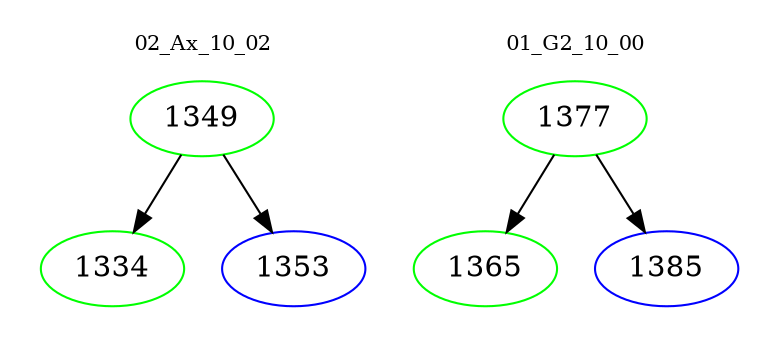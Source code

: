 digraph{
subgraph cluster_0 {
color = white
label = "02_Ax_10_02";
fontsize=10;
T0_1349 [label="1349", color="green"]
T0_1349 -> T0_1334 [color="black"]
T0_1334 [label="1334", color="green"]
T0_1349 -> T0_1353 [color="black"]
T0_1353 [label="1353", color="blue"]
}
subgraph cluster_1 {
color = white
label = "01_G2_10_00";
fontsize=10;
T1_1377 [label="1377", color="green"]
T1_1377 -> T1_1365 [color="black"]
T1_1365 [label="1365", color="green"]
T1_1377 -> T1_1385 [color="black"]
T1_1385 [label="1385", color="blue"]
}
}
